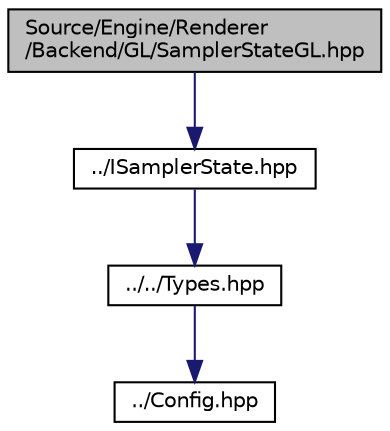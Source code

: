digraph "Source/Engine/Renderer/Backend/GL/SamplerStateGL.hpp"
{
  edge [fontname="Helvetica",fontsize="10",labelfontname="Helvetica",labelfontsize="10"];
  node [fontname="Helvetica",fontsize="10",shape=record];
  Node1 [label="Source/Engine/Renderer\l/Backend/GL/SamplerStateGL.hpp",height=0.2,width=0.4,color="black", fillcolor="grey75", style="filled", fontcolor="black"];
  Node1 -> Node2 [color="midnightblue",fontsize="10",style="solid",fontname="Helvetica"];
  Node2 [label="../ISamplerState.hpp",height=0.2,width=0.4,color="black", fillcolor="white", style="filled",URL="$ISamplerState_8hpp.html"];
  Node2 -> Node3 [color="midnightblue",fontsize="10",style="solid",fontname="Helvetica"];
  Node3 [label="../../Types.hpp",height=0.2,width=0.4,color="black", fillcolor="white", style="filled",URL="$Types_8hpp.html"];
  Node3 -> Node4 [color="midnightblue",fontsize="10",style="solid",fontname="Helvetica"];
  Node4 [label="../Config.hpp",height=0.2,width=0.4,color="black", fillcolor="white", style="filled",URL="$Config_8hpp.html"];
}
